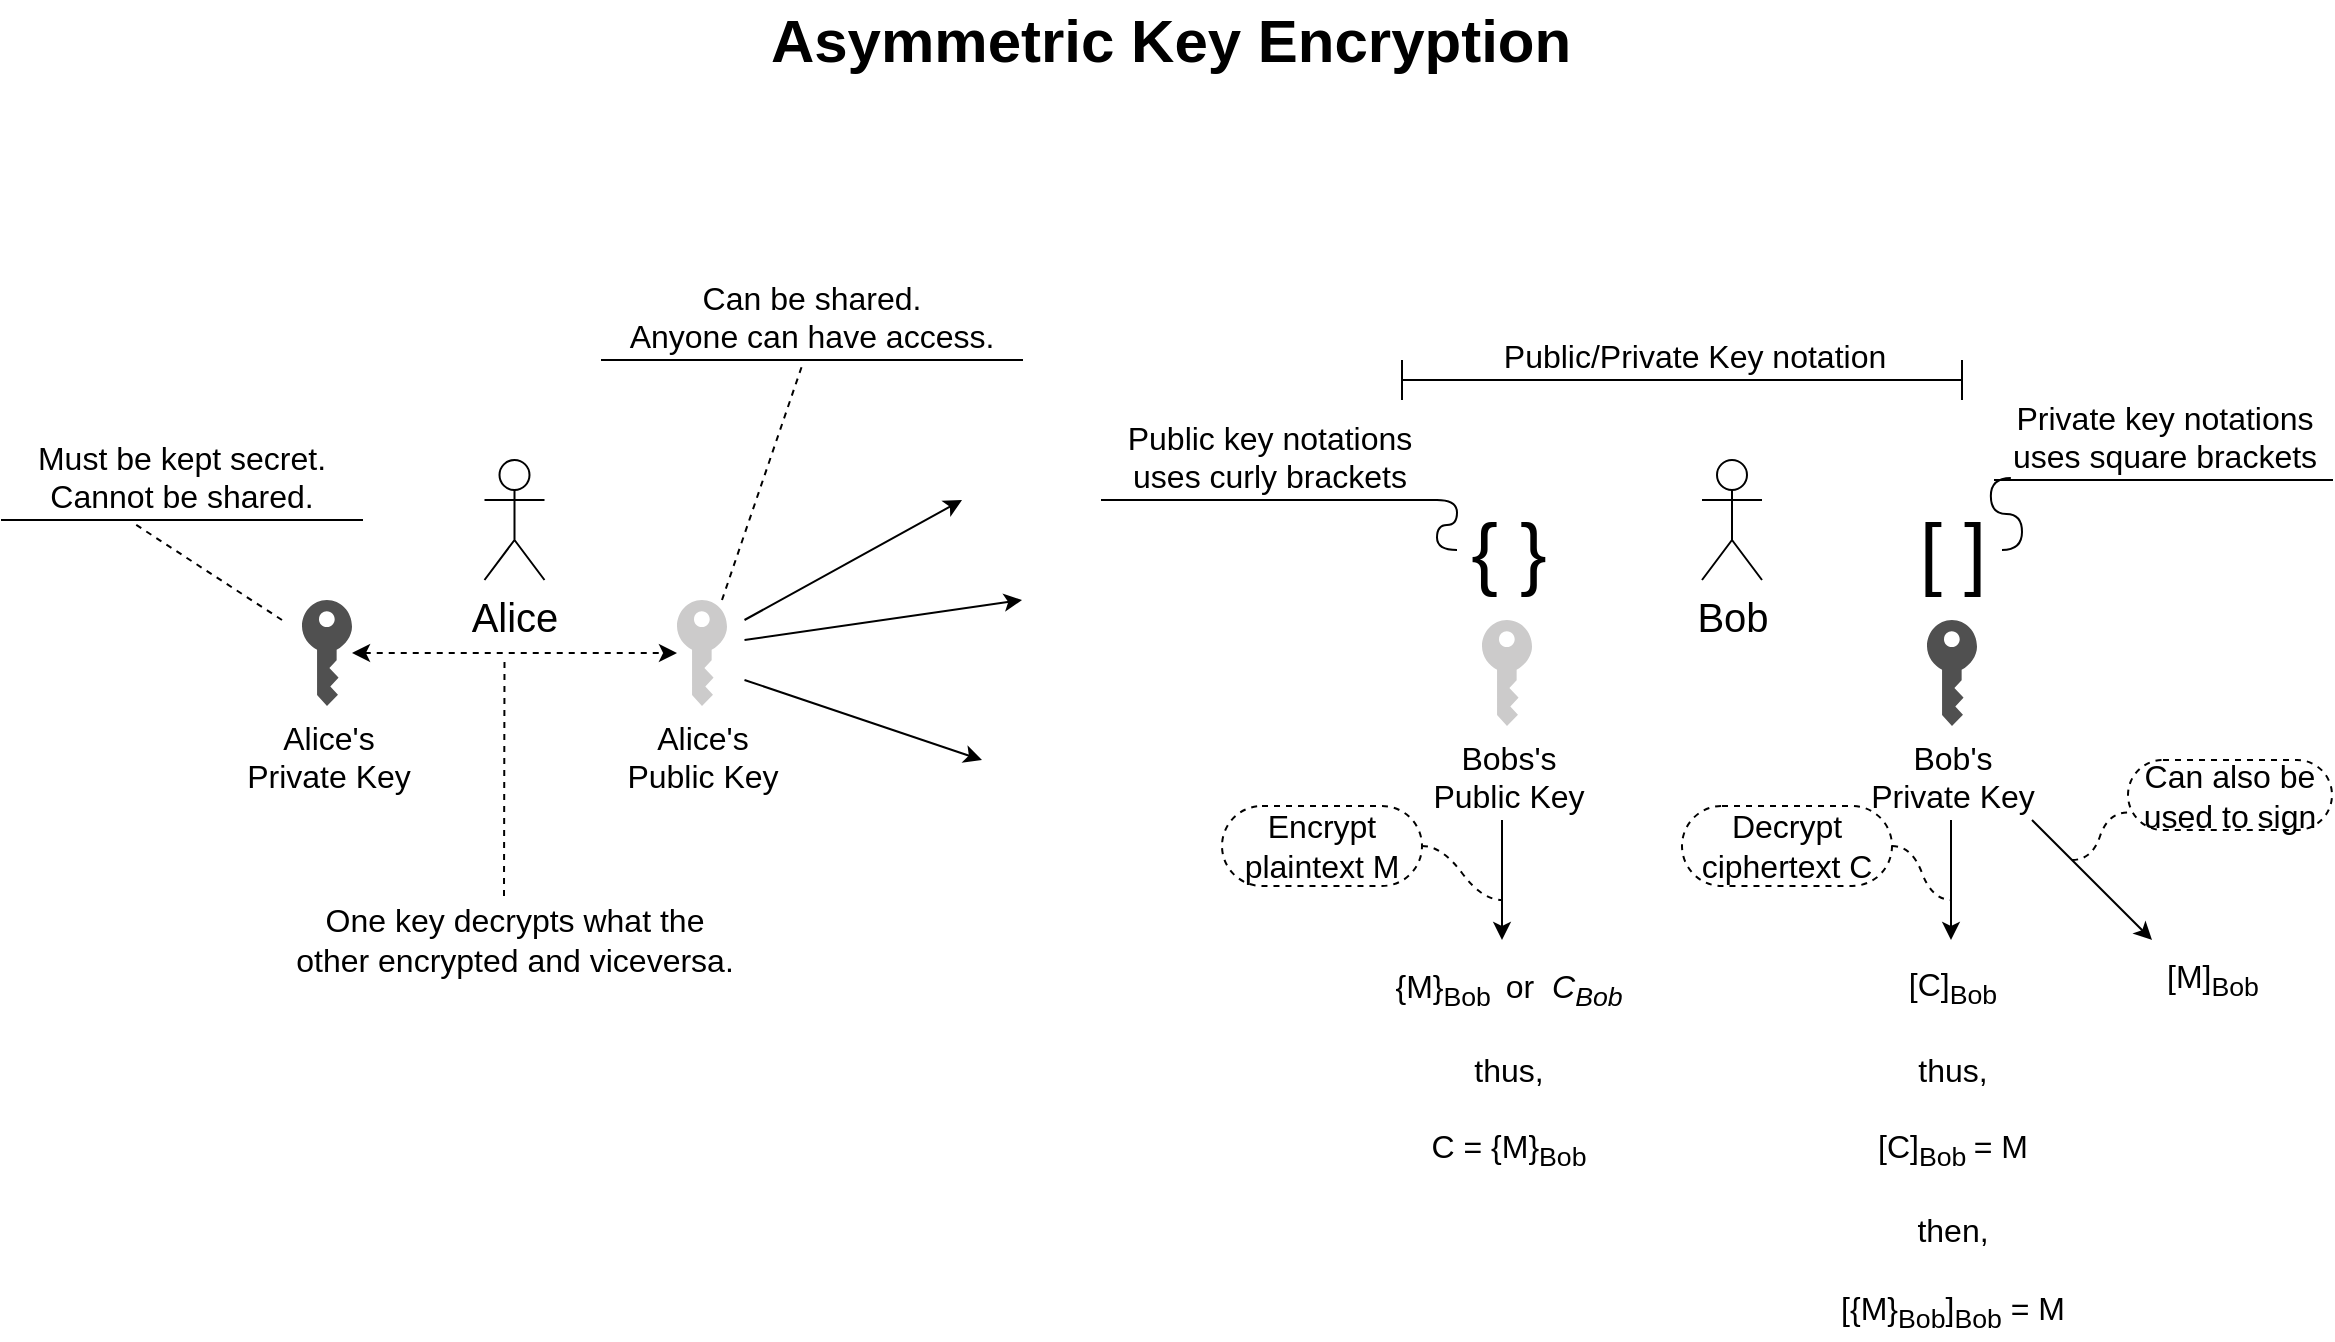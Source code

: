 <mxfile version="12.5.6" type="github">
  <diagram id="khd9lnCYYnj1bPslRRlo" name="Page-1">
    <mxGraphModel dx="1422" dy="794" grid="1" gridSize="10" guides="1" tooltips="1" connect="1" arrows="1" fold="1" page="1" pageScale="1" pageWidth="1169" pageHeight="827" math="0" shadow="0">
      <root>
        <mxCell id="0"/>
        <mxCell id="1" parent="0"/>
        <mxCell id="NfAX3kgdvOGdTsWDPBUL-1" value="Asymmetric Key Encryption" style="text;html=1;align=center;verticalAlign=middle;resizable=0;points=[];autosize=1;fontSize=30;fontStyle=1" vertex="1" parent="1">
          <mxGeometry x="374" y="10" width="420" height="40" as="geometry"/>
        </mxCell>
        <mxCell id="NfAX3kgdvOGdTsWDPBUL-2" value="Alice" style="shape=umlActor;verticalLabelPosition=bottom;labelBackgroundColor=#ffffff;verticalAlign=top;html=1;outlineConnect=0;fontSize=20;" vertex="1" parent="1">
          <mxGeometry x="241.25" y="240" width="30" height="60" as="geometry"/>
        </mxCell>
        <mxCell id="NfAX3kgdvOGdTsWDPBUL-4" value="Bob" style="shape=umlActor;verticalLabelPosition=bottom;labelBackgroundColor=#ffffff;verticalAlign=top;html=1;outlineConnect=0;fontSize=20;" vertex="1" parent="1">
          <mxGeometry x="850" y="240" width="30" height="60" as="geometry"/>
        </mxCell>
        <mxCell id="NfAX3kgdvOGdTsWDPBUL-12" value="Alice&#39;s&lt;br style=&quot;font-size: 16px;&quot;&gt;Private Key" style="pointerEvents=1;shadow=0;dashed=0;html=1;strokeColor=none;fillColor=#505050;labelPosition=center;verticalLabelPosition=bottom;verticalAlign=top;outlineConnect=0;align=center;shape=mxgraph.office.security.key_permissions;fontSize=16;" vertex="1" parent="1">
          <mxGeometry x="150" y="310" width="25" height="53" as="geometry"/>
        </mxCell>
        <mxCell id="NfAX3kgdvOGdTsWDPBUL-13" value="Alice&#39;s&lt;br style=&quot;font-size: 16px;&quot;&gt;Public Key" style="pointerEvents=1;shadow=0;dashed=0;html=1;strokeColor=none;labelPosition=center;verticalLabelPosition=bottom;verticalAlign=top;outlineConnect=0;align=center;shape=mxgraph.office.security.key_permissions;fillColor=#CCCBCB;fontSize=16;" vertex="1" parent="1">
          <mxGeometry x="337.5" y="310" width="25" height="53" as="geometry"/>
        </mxCell>
        <mxCell id="NfAX3kgdvOGdTsWDPBUL-16" value="Bob&#39;s&lt;br style=&quot;font-size: 16px&quot;&gt;Private Key" style="pointerEvents=1;shadow=0;dashed=0;html=1;strokeColor=none;fillColor=#505050;labelPosition=center;verticalLabelPosition=bottom;verticalAlign=top;outlineConnect=0;align=center;shape=mxgraph.office.security.key_permissions;fontSize=16;" vertex="1" parent="1">
          <mxGeometry x="962.5" y="320" width="25" height="53" as="geometry"/>
        </mxCell>
        <mxCell id="NfAX3kgdvOGdTsWDPBUL-17" value="Bobs&#39;s&lt;br style=&quot;font-size: 16px&quot;&gt;Public Key" style="pointerEvents=1;shadow=0;dashed=0;html=1;strokeColor=none;labelPosition=center;verticalLabelPosition=bottom;verticalAlign=top;outlineConnect=0;align=center;shape=mxgraph.office.security.key_permissions;fillColor=#CCCBCB;fontSize=16;" vertex="1" parent="1">
          <mxGeometry x="740" y="320" width="25" height="53" as="geometry"/>
        </mxCell>
        <mxCell id="NfAX3kgdvOGdTsWDPBUL-25" value="" style="endArrow=classic;startArrow=classic;html=1;fontSize=16;dashed=1;" edge="1" parent="1" source="NfAX3kgdvOGdTsWDPBUL-12" target="NfAX3kgdvOGdTsWDPBUL-13">
          <mxGeometry width="50" height="50" relative="1" as="geometry">
            <mxPoint x="231.25" y="370" as="sourcePoint"/>
            <mxPoint x="331.25" y="320" as="targetPoint"/>
          </mxGeometry>
        </mxCell>
        <mxCell id="NfAX3kgdvOGdTsWDPBUL-26" value="" style="endArrow=none;dashed=1;html=1;fontSize=16;" edge="1" parent="1">
          <mxGeometry width="50" height="50" relative="1" as="geometry">
            <mxPoint x="251" y="458" as="sourcePoint"/>
            <mxPoint x="251.25" y="340" as="targetPoint"/>
          </mxGeometry>
        </mxCell>
        <mxCell id="NfAX3kgdvOGdTsWDPBUL-27" value="One key decrypts what the &lt;br&gt;other encrypted and viceversa." style="text;html=1;align=center;verticalAlign=middle;resizable=0;points=[];autosize=1;fontSize=16;" vertex="1" parent="1">
          <mxGeometry x="141.25" y="460" width="230" height="40" as="geometry"/>
        </mxCell>
        <mxCell id="NfAX3kgdvOGdTsWDPBUL-28" value="Must be kept secret.&lt;br&gt;Cannot be shared." style="whiteSpace=wrap;html=1;shape=partialRectangle;top=0;left=0;bottom=1;right=0;points=[[0,1],[1,1]];strokeColor=#000000;fillColor=none;align=center;verticalAlign=bottom;routingCenterY=0.5;snapToPoint=1;container=1;recursiveResize=0;autosize=1;treeFolding=1;treeMoving=1;fontSize=16;" vertex="1" parent="1">
          <mxGeometry y="230" width="180" height="40" as="geometry"/>
        </mxCell>
        <mxCell id="NfAX3kgdvOGdTsWDPBUL-32" value="" style="endArrow=none;html=1;fontSize=16;entryX=0.369;entryY=1.05;entryDx=0;entryDy=0;entryPerimeter=0;dashed=1;" edge="1" parent="1" target="NfAX3kgdvOGdTsWDPBUL-28">
          <mxGeometry width="50" height="50" relative="1" as="geometry">
            <mxPoint x="140" y="320" as="sourcePoint"/>
            <mxPoint x="60" y="600" as="targetPoint"/>
          </mxGeometry>
        </mxCell>
        <mxCell id="NfAX3kgdvOGdTsWDPBUL-34" value="" style="endArrow=classic;html=1;fontSize=16;" edge="1" parent="1">
          <mxGeometry width="50" height="50" relative="1" as="geometry">
            <mxPoint x="371.25" y="330" as="sourcePoint"/>
            <mxPoint x="510" y="310" as="targetPoint"/>
          </mxGeometry>
        </mxCell>
        <mxCell id="NfAX3kgdvOGdTsWDPBUL-35" value="" style="endArrow=classic;html=1;fontSize=16;" edge="1" parent="1">
          <mxGeometry width="50" height="50" relative="1" as="geometry">
            <mxPoint x="371.25" y="320" as="sourcePoint"/>
            <mxPoint x="480" y="260" as="targetPoint"/>
          </mxGeometry>
        </mxCell>
        <mxCell id="NfAX3kgdvOGdTsWDPBUL-36" value="" style="endArrow=classic;html=1;fontSize=16;" edge="1" parent="1">
          <mxGeometry width="50" height="50" relative="1" as="geometry">
            <mxPoint x="371.25" y="350" as="sourcePoint"/>
            <mxPoint x="490" y="390" as="targetPoint"/>
          </mxGeometry>
        </mxCell>
        <mxCell id="NfAX3kgdvOGdTsWDPBUL-37" value="Can be shared.&lt;br&gt;Anyone can have access." style="whiteSpace=wrap;html=1;shape=partialRectangle;top=0;left=0;bottom=1;right=0;points=[[0,1],[1,1]];strokeColor=#000000;fillColor=none;align=center;verticalAlign=bottom;routingCenterY=0.5;snapToPoint=1;container=1;recursiveResize=0;autosize=1;treeFolding=1;treeMoving=1;fontSize=16;" vertex="1" parent="1">
          <mxGeometry x="300" y="150" width="210" height="40" as="geometry"/>
        </mxCell>
        <mxCell id="NfAX3kgdvOGdTsWDPBUL-38" value="" style="endArrow=none;html=1;fontSize=16;entryX=0.476;entryY=1.075;entryDx=0;entryDy=0;entryPerimeter=0;exitX=0.9;exitY=0;exitDx=0;exitDy=0;exitPerimeter=0;dashed=1;" edge="1" parent="1" source="NfAX3kgdvOGdTsWDPBUL-13" target="NfAX3kgdvOGdTsWDPBUL-37">
          <mxGeometry width="50" height="50" relative="1" as="geometry">
            <mxPoint x="10" y="740" as="sourcePoint"/>
            <mxPoint x="60" y="690" as="targetPoint"/>
          </mxGeometry>
        </mxCell>
        <mxCell id="NfAX3kgdvOGdTsWDPBUL-42" value="" style="shape=crossbar;whiteSpace=wrap;html=1;rounded=1;fontSize=16;" vertex="1" parent="1">
          <mxGeometry x="700" y="190" width="280" height="20" as="geometry"/>
        </mxCell>
        <mxCell id="NfAX3kgdvOGdTsWDPBUL-43" value="Public/Private Key notation" style="text;html=1;align=center;verticalAlign=middle;resizable=0;points=[];autosize=1;fontSize=16;" vertex="1" parent="1">
          <mxGeometry x="741.25" y="178" width="210" height="20" as="geometry"/>
        </mxCell>
        <mxCell id="NfAX3kgdvOGdTsWDPBUL-44" value="" style="endArrow=classic;html=1;fontSize=16;" edge="1" parent="1">
          <mxGeometry width="50" height="50" relative="1" as="geometry">
            <mxPoint x="750" y="420" as="sourcePoint"/>
            <mxPoint x="750" y="480" as="targetPoint"/>
          </mxGeometry>
        </mxCell>
        <mxCell id="NfAX3kgdvOGdTsWDPBUL-45" value="{M}&lt;sub&gt;Bob&amp;nbsp;&amp;nbsp;&lt;/sub&gt;or&amp;nbsp;&amp;nbsp;&lt;i&gt;C&lt;/i&gt;&lt;i&gt;&lt;sub&gt;Bob&lt;/sub&gt;&lt;/i&gt;&lt;br&gt;&lt;br&gt;thus,&lt;br&gt;&lt;br&gt;C = {M}&lt;sub&gt;Bob&lt;/sub&gt;&lt;sub&gt;&lt;br&gt;&lt;/sub&gt;" style="text;html=1;align=center;verticalAlign=middle;resizable=0;points=[];autosize=1;fontSize=16;" vertex="1" parent="1">
          <mxGeometry x="687.5" y="490" width="130" height="110" as="geometry"/>
        </mxCell>
        <mxCell id="NfAX3kgdvOGdTsWDPBUL-47" value="" style="endArrow=classic;html=1;fontSize=16;" edge="1" parent="1">
          <mxGeometry width="50" height="50" relative="1" as="geometry">
            <mxPoint x="974.5" y="420" as="sourcePoint"/>
            <mxPoint x="974.5" y="480" as="targetPoint"/>
          </mxGeometry>
        </mxCell>
        <mxCell id="NfAX3kgdvOGdTsWDPBUL-48" value="{ }" style="text;html=1;align=center;verticalAlign=middle;resizable=0;points=[];autosize=1;fontSize=40;" vertex="1" parent="1">
          <mxGeometry x="727.5" y="260" width="50" height="50" as="geometry"/>
        </mxCell>
        <mxCell id="NfAX3kgdvOGdTsWDPBUL-49" value="[ ]" style="text;html=1;align=center;verticalAlign=middle;resizable=0;points=[];autosize=1;fontSize=40;" vertex="1" parent="1">
          <mxGeometry x="950" y="260" width="50" height="50" as="geometry"/>
        </mxCell>
        <mxCell id="NfAX3kgdvOGdTsWDPBUL-50" value="[C]&lt;sub&gt;Bob&lt;/sub&gt;&lt;br&gt;&lt;br&gt;thus,&lt;br&gt;&lt;br&gt;[C]&lt;sub&gt;Bob &lt;/sub&gt;= M&lt;br&gt;&lt;br&gt;then,&lt;br&gt;&lt;br&gt;[{M}&lt;sub&gt;Bob&lt;/sub&gt;]&lt;sub&gt;Bob&lt;/sub&gt; = M" style="text;html=1;align=center;verticalAlign=middle;resizable=0;points=[];autosize=1;fontSize=16;" vertex="1" parent="1">
          <mxGeometry x="910" y="490" width="130" height="190" as="geometry"/>
        </mxCell>
        <mxCell id="NfAX3kgdvOGdTsWDPBUL-53" value="Encrypt &lt;br&gt;plaintext M" style="whiteSpace=wrap;html=1;rounded=1;arcSize=50;align=center;verticalAlign=middle;container=1;recursiveResize=0;strokeWidth=1;autosize=1;spacing=4;treeFolding=1;treeMoving=1;fontSize=16;dashed=1;" vertex="1" parent="1">
          <mxGeometry x="610" y="413" width="100" height="40" as="geometry"/>
        </mxCell>
        <mxCell id="NfAX3kgdvOGdTsWDPBUL-54" value="" style="edgeStyle=entityRelationEdgeStyle;startArrow=none;endArrow=none;segment=10;curved=1;fontSize=16;exitX=1;exitY=0.5;exitDx=0;exitDy=0;dashed=1;" edge="1" parent="1" source="NfAX3kgdvOGdTsWDPBUL-53">
          <mxGeometry relative="1" as="geometry">
            <mxPoint x="530" y="507" as="sourcePoint"/>
            <mxPoint x="750" y="460" as="targetPoint"/>
          </mxGeometry>
        </mxCell>
        <mxCell id="NfAX3kgdvOGdTsWDPBUL-55" value="Decrypt &lt;br&gt;ciphertext C" style="whiteSpace=wrap;html=1;rounded=1;arcSize=50;align=center;verticalAlign=middle;container=1;recursiveResize=0;strokeWidth=1;autosize=1;spacing=4;treeFolding=1;treeMoving=1;fontSize=16;dashed=1;" vertex="1" parent="1">
          <mxGeometry x="840" y="413" width="105" height="40" as="geometry"/>
        </mxCell>
        <mxCell id="NfAX3kgdvOGdTsWDPBUL-56" value="" style="edgeStyle=entityRelationEdgeStyle;startArrow=none;endArrow=none;segment=10;curved=1;fontSize=16;exitX=1;exitY=0.5;exitDx=0;exitDy=0;dashed=1;" edge="1" parent="1">
          <mxGeometry relative="1" as="geometry">
            <mxPoint x="945" y="433" as="sourcePoint"/>
            <mxPoint x="975" y="460" as="targetPoint"/>
          </mxGeometry>
        </mxCell>
        <mxCell id="NfAX3kgdvOGdTsWDPBUL-57" value="" style="endArrow=classic;html=1;fontSize=16;" edge="1" parent="1">
          <mxGeometry width="50" height="50" relative="1" as="geometry">
            <mxPoint x="1015" y="420" as="sourcePoint"/>
            <mxPoint x="1075" y="480" as="targetPoint"/>
          </mxGeometry>
        </mxCell>
        <mxCell id="NfAX3kgdvOGdTsWDPBUL-58" value="[M]&lt;sub&gt;Bob&lt;/sub&gt;" style="text;html=1;align=center;verticalAlign=middle;resizable=0;points=[];autosize=1;fontSize=16;" vertex="1" parent="1">
          <mxGeometry x="1075" y="485" width="60" height="30" as="geometry"/>
        </mxCell>
        <mxCell id="NfAX3kgdvOGdTsWDPBUL-59" value="Can also be&lt;br&gt;used to sign" style="whiteSpace=wrap;html=1;rounded=1;arcSize=50;align=center;verticalAlign=middle;container=1;recursiveResize=0;strokeWidth=1;autosize=1;spacing=4;treeFolding=1;treeMoving=1;fontSize=16;dashed=1;" vertex="1" parent="1">
          <mxGeometry x="1063" y="390" width="102" height="35" as="geometry"/>
        </mxCell>
        <mxCell id="NfAX3kgdvOGdTsWDPBUL-60" value="" style="edgeStyle=entityRelationEdgeStyle;startArrow=none;endArrow=none;segment=10;curved=1;fontSize=16;dashed=1;entryX=0;entryY=0.75;entryDx=0;entryDy=0;" edge="1" parent="1" target="NfAX3kgdvOGdTsWDPBUL-59">
          <mxGeometry relative="1" as="geometry">
            <mxPoint x="1035" y="440" as="sourcePoint"/>
            <mxPoint x="985" y="470" as="targetPoint"/>
          </mxGeometry>
        </mxCell>
        <mxCell id="NfAX3kgdvOGdTsWDPBUL-62" value="Public key notations uses curly brackets" style="whiteSpace=wrap;html=1;shape=partialRectangle;top=0;left=0;bottom=1;right=0;points=[[0,1],[1,1]];strokeColor=#000000;fillColor=none;align=center;verticalAlign=bottom;routingCenterY=0.5;snapToPoint=1;container=1;recursiveResize=0;autosize=1;treeFolding=1;treeMoving=1;fontSize=16;" vertex="1" parent="1">
          <mxGeometry x="550" y="240" width="167.5" height="20" as="geometry"/>
        </mxCell>
        <mxCell id="NfAX3kgdvOGdTsWDPBUL-63" value="" style="edgeStyle=entityRelationEdgeStyle;startArrow=none;endArrow=none;segment=10;curved=1;fontSize=16;" edge="1" target="NfAX3kgdvOGdTsWDPBUL-62" parent="1" source="NfAX3kgdvOGdTsWDPBUL-48">
          <mxGeometry relative="1" as="geometry">
            <mxPoint x="567.5" y="280" as="sourcePoint"/>
          </mxGeometry>
        </mxCell>
        <mxCell id="NfAX3kgdvOGdTsWDPBUL-65" value="Private key notations uses square brackets" style="whiteSpace=wrap;html=1;shape=partialRectangle;top=0;left=0;bottom=1;right=0;points=[[0,1],[1,1]];strokeColor=#000000;fillColor=none;align=center;verticalAlign=bottom;routingCenterY=0.5;snapToPoint=1;container=1;recursiveResize=0;autosize=1;treeFolding=1;treeMoving=1;fontSize=16;" vertex="1" parent="1">
          <mxGeometry x="996.5" y="230" width="168.5" height="20" as="geometry"/>
        </mxCell>
        <mxCell id="NfAX3kgdvOGdTsWDPBUL-66" value="" style="edgeStyle=entityRelationEdgeStyle;startArrow=none;endArrow=none;segment=10;curved=1;fontSize=16;entryX=0.047;entryY=0.95;entryDx=0;entryDy=0;entryPerimeter=0;" edge="1" parent="1" source="NfAX3kgdvOGdTsWDPBUL-49" target="NfAX3kgdvOGdTsWDPBUL-65">
          <mxGeometry relative="1" as="geometry">
            <mxPoint x="1007" y="275" as="sourcePoint"/>
            <mxPoint x="997.5" y="250" as="targetPoint"/>
          </mxGeometry>
        </mxCell>
      </root>
    </mxGraphModel>
  </diagram>
</mxfile>
